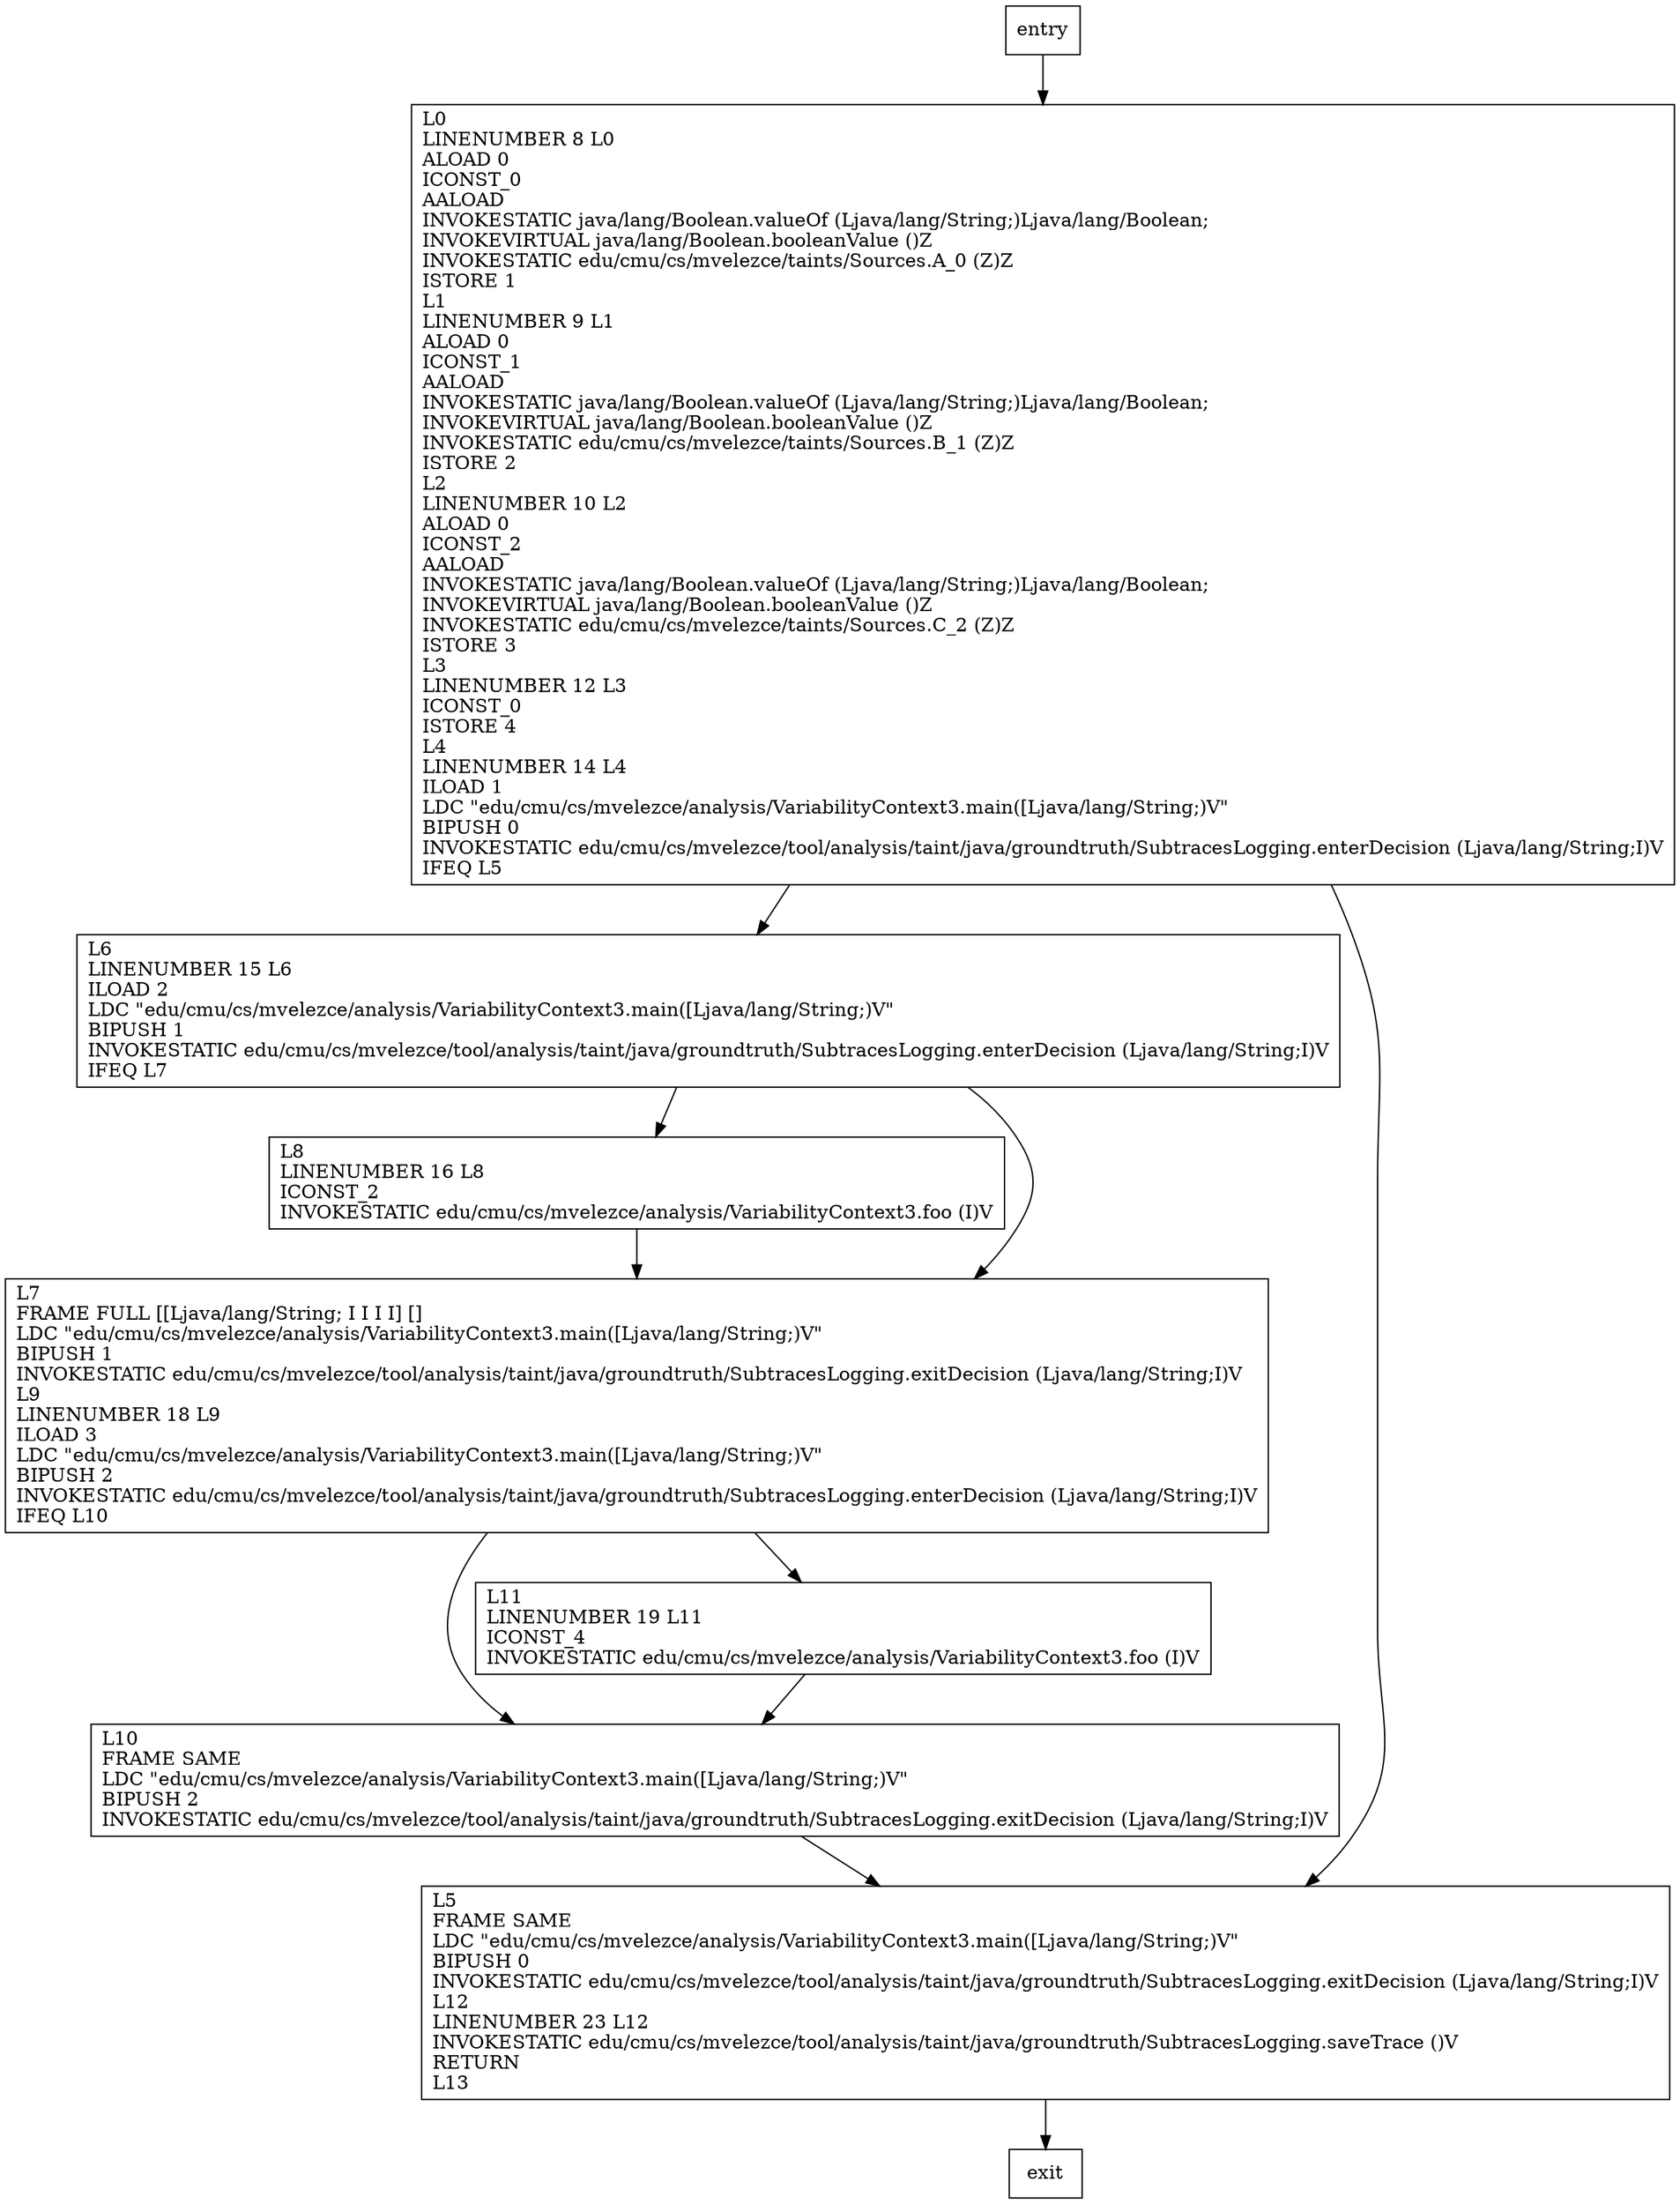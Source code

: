 digraph main {
node [shape=record];
444983406 [label="L8\lLINENUMBER 16 L8\lICONST_2\lINVOKESTATIC edu/cmu/cs/mvelezce/analysis/VariabilityContext3.foo (I)V\l"];
2022311187 [label="L0\lLINENUMBER 8 L0\lALOAD 0\lICONST_0\lAALOAD\lINVOKESTATIC java/lang/Boolean.valueOf (Ljava/lang/String;)Ljava/lang/Boolean;\lINVOKEVIRTUAL java/lang/Boolean.booleanValue ()Z\lINVOKESTATIC edu/cmu/cs/mvelezce/taints/Sources.A_0 (Z)Z\lISTORE 1\lL1\lLINENUMBER 9 L1\lALOAD 0\lICONST_1\lAALOAD\lINVOKESTATIC java/lang/Boolean.valueOf (Ljava/lang/String;)Ljava/lang/Boolean;\lINVOKEVIRTUAL java/lang/Boolean.booleanValue ()Z\lINVOKESTATIC edu/cmu/cs/mvelezce/taints/Sources.B_1 (Z)Z\lISTORE 2\lL2\lLINENUMBER 10 L2\lALOAD 0\lICONST_2\lAALOAD\lINVOKESTATIC java/lang/Boolean.valueOf (Ljava/lang/String;)Ljava/lang/Boolean;\lINVOKEVIRTUAL java/lang/Boolean.booleanValue ()Z\lINVOKESTATIC edu/cmu/cs/mvelezce/taints/Sources.C_2 (Z)Z\lISTORE 3\lL3\lLINENUMBER 12 L3\lICONST_0\lISTORE 4\lL4\lLINENUMBER 14 L4\lILOAD 1\lLDC \"edu/cmu/cs/mvelezce/analysis/VariabilityContext3.main([Ljava/lang/String;)V\"\lBIPUSH 0\lINVOKESTATIC edu/cmu/cs/mvelezce/tool/analysis/taint/java/groundtruth/SubtracesLogging.enterDecision (Ljava/lang/String;I)V\lIFEQ L5\l"];
1155414854 [label="L6\lLINENUMBER 15 L6\lILOAD 2\lLDC \"edu/cmu/cs/mvelezce/analysis/VariabilityContext3.main([Ljava/lang/String;)V\"\lBIPUSH 1\lINVOKESTATIC edu/cmu/cs/mvelezce/tool/analysis/taint/java/groundtruth/SubtracesLogging.enterDecision (Ljava/lang/String;I)V\lIFEQ L7\l"];
839894192 [label="L7\lFRAME FULL [[Ljava/lang/String; I I I I] []\lLDC \"edu/cmu/cs/mvelezce/analysis/VariabilityContext3.main([Ljava/lang/String;)V\"\lBIPUSH 1\lINVOKESTATIC edu/cmu/cs/mvelezce/tool/analysis/taint/java/groundtruth/SubtracesLogging.exitDecision (Ljava/lang/String;I)V\lL9\lLINENUMBER 18 L9\lILOAD 3\lLDC \"edu/cmu/cs/mvelezce/analysis/VariabilityContext3.main([Ljava/lang/String;)V\"\lBIPUSH 2\lINVOKESTATIC edu/cmu/cs/mvelezce/tool/analysis/taint/java/groundtruth/SubtracesLogging.enterDecision (Ljava/lang/String;I)V\lIFEQ L10\l"];
275925618 [label="L10\lFRAME SAME\lLDC \"edu/cmu/cs/mvelezce/analysis/VariabilityContext3.main([Ljava/lang/String;)V\"\lBIPUSH 2\lINVOKESTATIC edu/cmu/cs/mvelezce/tool/analysis/taint/java/groundtruth/SubtracesLogging.exitDecision (Ljava/lang/String;I)V\l"];
224782148 [label="L5\lFRAME SAME\lLDC \"edu/cmu/cs/mvelezce/analysis/VariabilityContext3.main([Ljava/lang/String;)V\"\lBIPUSH 0\lINVOKESTATIC edu/cmu/cs/mvelezce/tool/analysis/taint/java/groundtruth/SubtracesLogging.exitDecision (Ljava/lang/String;I)V\lL12\lLINENUMBER 23 L12\lINVOKESTATIC edu/cmu/cs/mvelezce/tool/analysis/taint/java/groundtruth/SubtracesLogging.saveTrace ()V\lRETURN\lL13\l"];
625170225 [label="L11\lLINENUMBER 19 L11\lICONST_4\lINVOKESTATIC edu/cmu/cs/mvelezce/analysis/VariabilityContext3.foo (I)V\l"];
entry;
exit;
entry -> 2022311187;
444983406 -> 839894192;
2022311187 -> 1155414854;
2022311187 -> 224782148;
1155414854 -> 444983406;
1155414854 -> 839894192;
839894192 -> 275925618;
839894192 -> 625170225;
275925618 -> 224782148;
224782148 -> exit;
625170225 -> 275925618;
}
